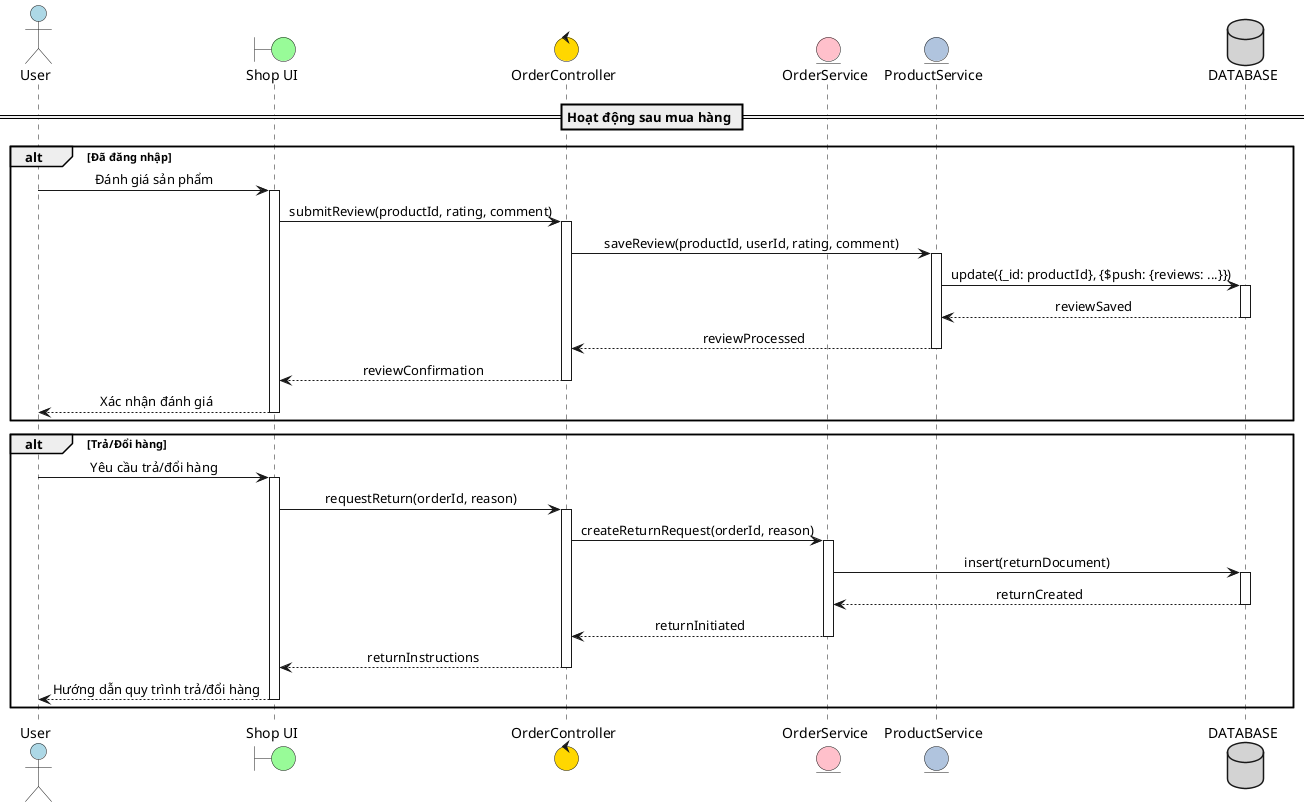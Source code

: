 @startuml Hoạt động sau mua hàng
skinparam sequenceMessageAlign center
skinparam responseMessageBelowArrow true
skinparam backgroundColor #FFFFFF
skinparam transparentBackground false

actor "User" as User #lightblue
boundary "Shop UI" as UI #palegreen
control "OrderController" as OC #gold
entity "OrderService" as OS #pink
entity "ProductService" as PS #lightsteelblue
database "DATABASE" as DB #lightgray

== Hoạt động sau mua hàng ==
alt Đã đăng nhập
    User -> UI : Đánh giá sản phẩm
    activate UI
    UI -> OC : submitReview(productId, rating, comment)
    activate OC
    OC -> PS : saveReview(productId, userId, rating, comment)
    activate PS
    PS -> DB : update({_id: productId}, {$push: {reviews: ...}})
    activate DB
    DB --> PS : reviewSaved
    deactivate DB
    PS --> OC : reviewProcessed
    deactivate PS
    OC --> UI : reviewConfirmation
    deactivate OC
    UI --> User : Xác nhận đánh giá
    deactivate UI
end

alt Trả/Đổi hàng
    User -> UI : Yêu cầu trả/đổi hàng
    activate UI
    UI -> OC : requestReturn(orderId, reason)
    activate OC
    OC -> OS : createReturnRequest(orderId, reason)
    activate OS
    OS -> DB : insert(returnDocument)
    activate DB
    DB --> OS : returnCreated
    deactivate DB
    OS --> OC : returnInitiated
    deactivate OS
    OC --> UI : returnInstructions
    deactivate OC
    UI --> User : Hướng dẫn quy trình trả/đổi hàng
    deactivate UI
end
@enduml